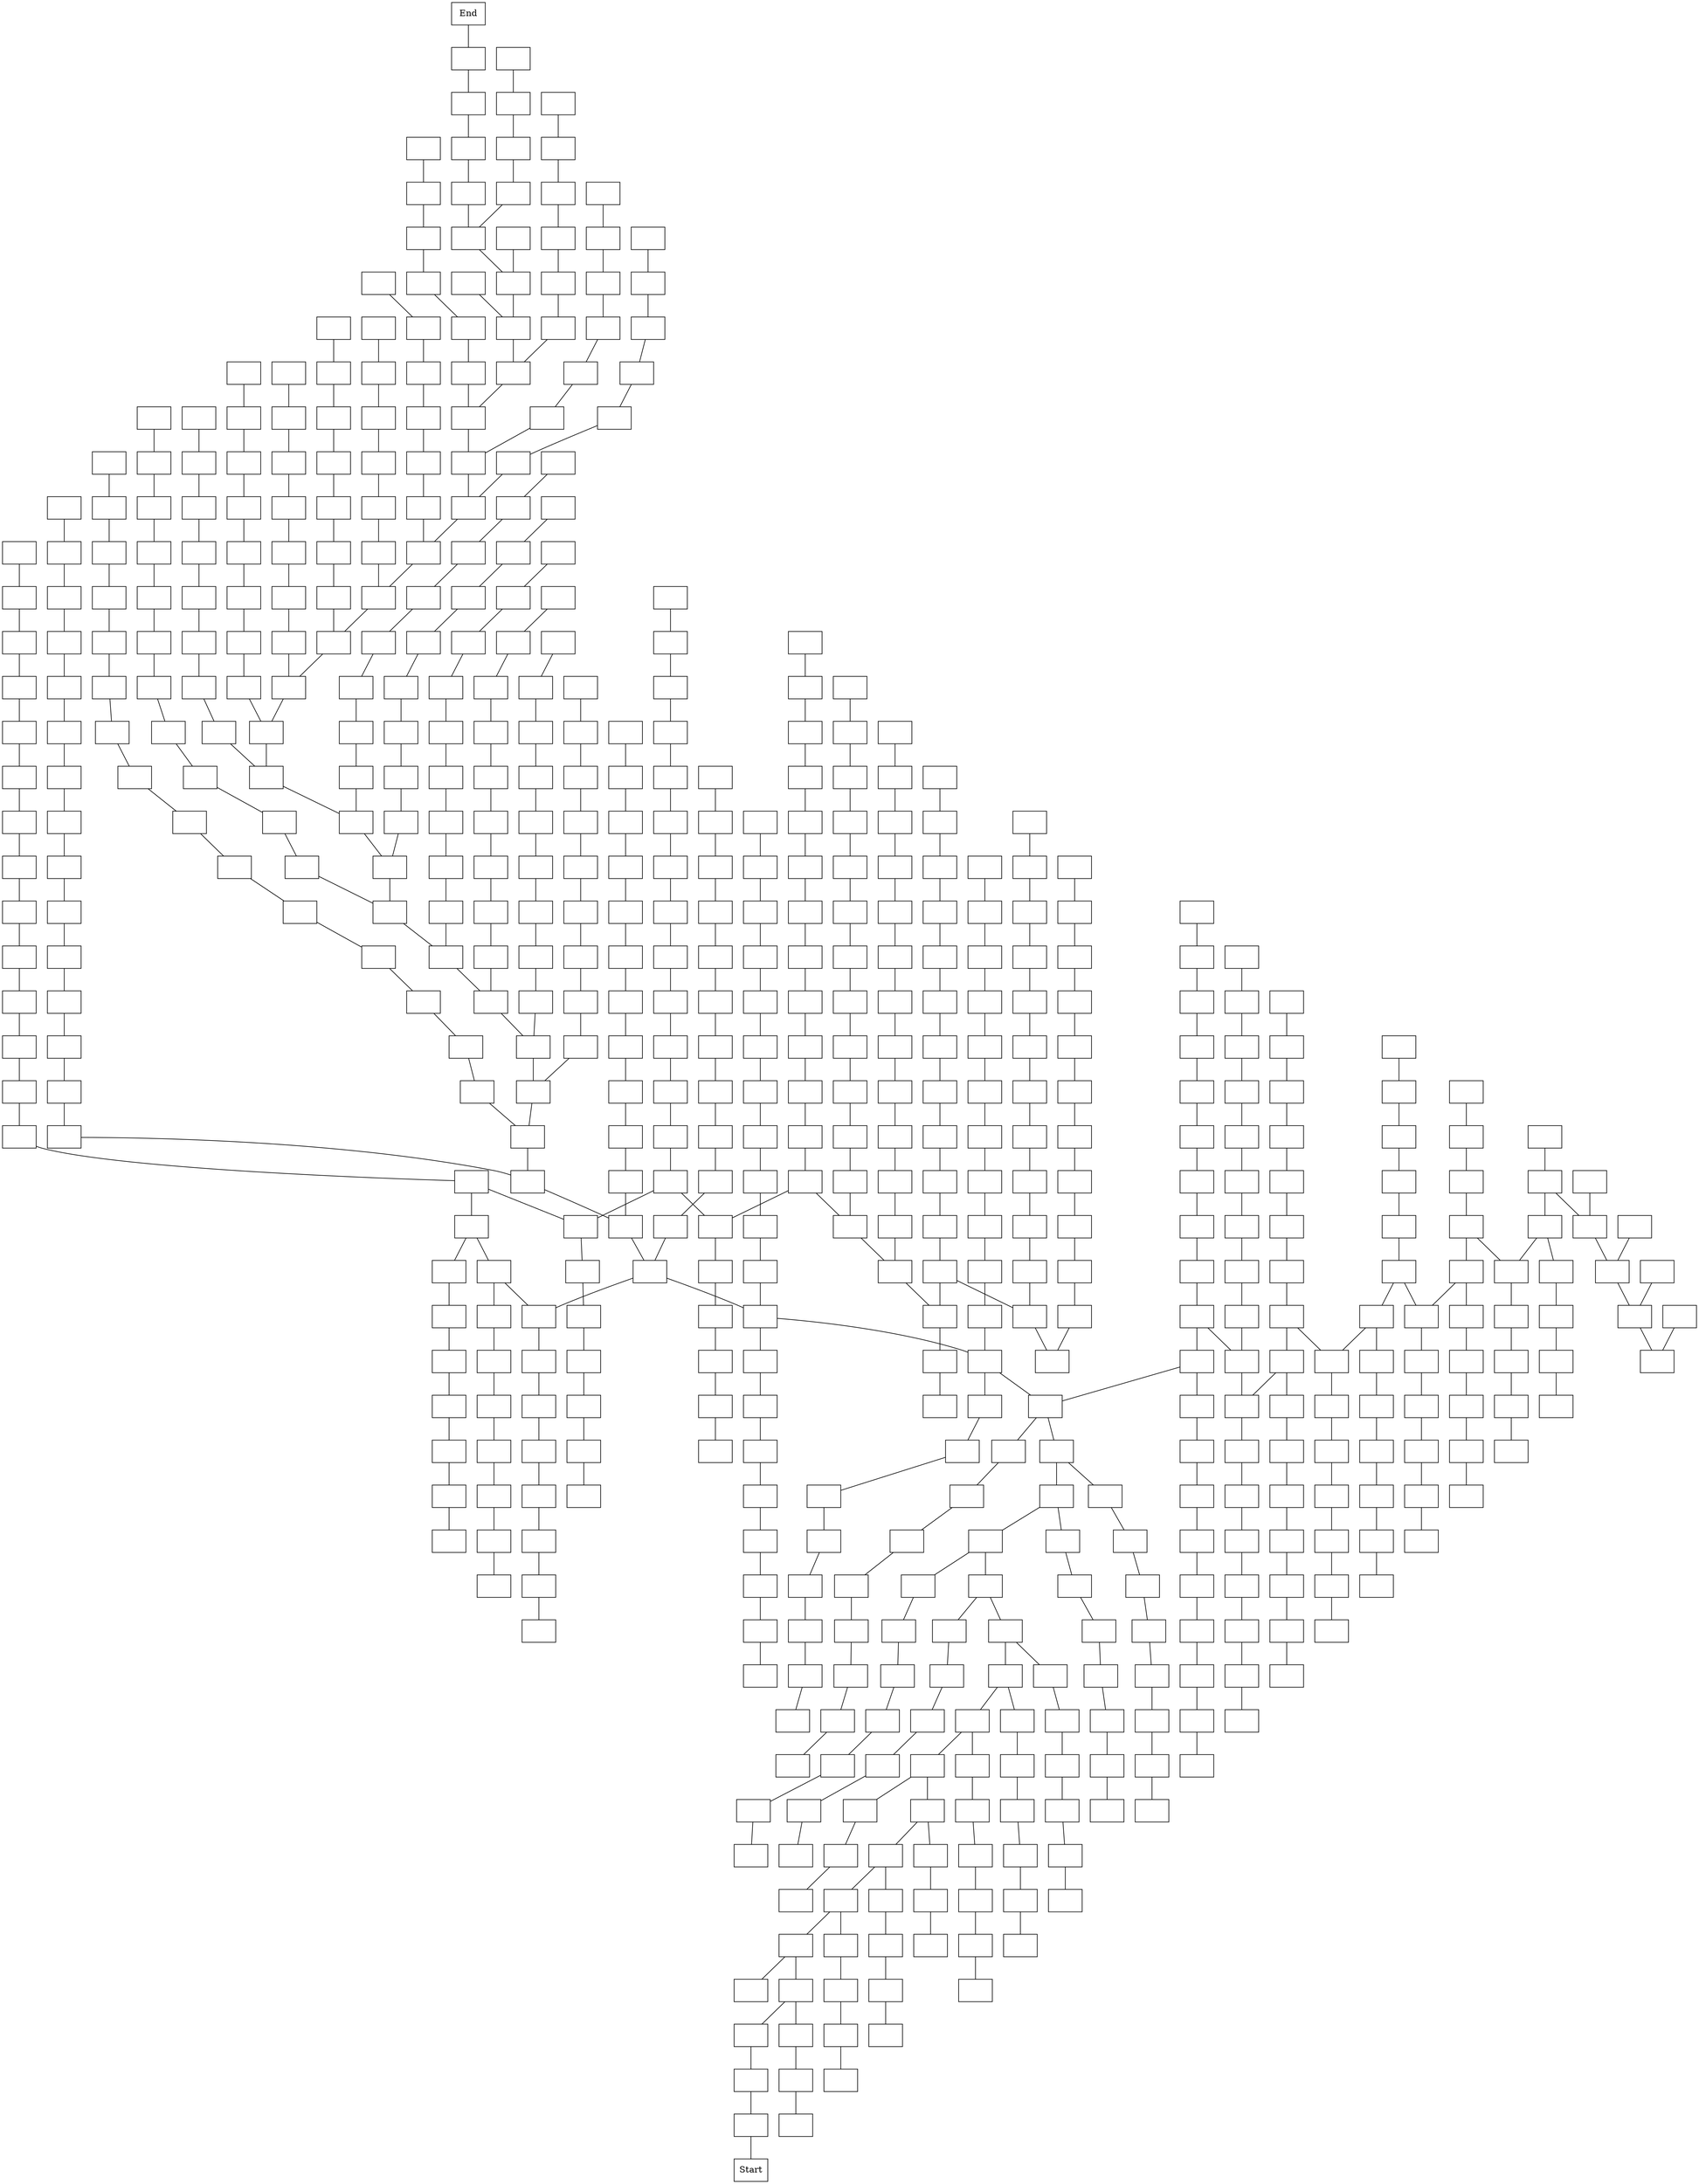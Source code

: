 // GraphViz Layout
digraph BFS2 {
	"C[0,0]" [label=End pos="0.000000,0.000000!" shape=box]
	"C[0,1]" [label="" pos="1.000000,0.000000!" shape=box]
	"C[0,2]" [label="" pos="2.000000,0.000000!" shape=box]
	"C[0,3]" [label="" pos="3.000000,0.000000!" shape=box]
	"C[0,4]" [label="" pos="4.000000,0.000000!" shape=box]
	"C[0,5]" [label="" pos="5.000000,0.000000!" shape=box]
	"C[0,6]" [label="" pos="6.000000,0.000000!" shape=box]
	"C[0,7]" [label="" pos="7.000000,0.000000!" shape=box]
	"C[0,8]" [label="" pos="8.000000,0.000000!" shape=box]
	"C[0,9]" [label="" pos="9.000000,0.000000!" shape=box]
	"C[0,10]" [label="" pos="10.000000,0.000000!" shape=box]
	"C[0,11]" [label="" pos="11.000000,0.000000!" shape=box]
	"C[0,12]" [label="" pos="12.000000,0.000000!" shape=box]
	"C[0,13]" [label="" pos="13.000000,0.000000!" shape=box]
	"C[0,14]" [label="" pos="14.000000,0.000000!" shape=box]
	"C[0,15]" [label="" pos="15.000000,0.000000!" shape=box]
	"C[0,16]" [label="" pos="16.000000,0.000000!" shape=box]
	"C[0,17]" [label="" pos="17.000000,0.000000!" shape=box]
	"C[0,18]" [label="" pos="18.000000,0.000000!" shape=box]
	"C[0,19]" [label="" pos="19.000000,0.000000!" shape=box]
	"C[1,0]" [label="" pos="0.000000,1.000000!" shape=box]
	"C[1,1]" [label="" pos="1.000000,1.000000!" shape=box]
	"C[1,2]" [label="" pos="2.000000,1.000000!" shape=box]
	"C[1,3]" [label="" pos="3.000000,1.000000!" shape=box]
	"C[1,4]" [label="" pos="4.000000,1.000000!" shape=box]
	"C[1,5]" [label="" pos="5.000000,1.000000!" shape=box]
	"C[1,6]" [label="" pos="6.000000,1.000000!" shape=box]
	"C[1,7]" [label="" pos="7.000000,1.000000!" shape=box]
	"C[1,8]" [label="" pos="8.000000,1.000000!" shape=box]
	"C[1,9]" [label="" pos="9.000000,1.000000!" shape=box]
	"C[1,10]" [label="" pos="10.000000,1.000000!" shape=box]
	"C[1,11]" [label="" pos="11.000000,1.000000!" shape=box]
	"C[1,12]" [label="" pos="12.000000,1.000000!" shape=box]
	"C[1,13]" [label="" pos="13.000000,1.000000!" shape=box]
	"C[1,14]" [label="" pos="14.000000,1.000000!" shape=box]
	"C[1,15]" [label="" pos="15.000000,1.000000!" shape=box]
	"C[1,16]" [label="" pos="16.000000,1.000000!" shape=box]
	"C[1,17]" [label="" pos="17.000000,1.000000!" shape=box]
	"C[1,18]" [label="" pos="18.000000,1.000000!" shape=box]
	"C[1,19]" [label="" pos="19.000000,1.000000!" shape=box]
	"C[2,0]" [label="" pos="0.000000,2.000000!" shape=box]
	"C[2,1]" [label="" pos="1.000000,2.000000!" shape=box]
	"C[2,2]" [label="" pos="2.000000,2.000000!" shape=box]
	"C[2,3]" [label="" pos="3.000000,2.000000!" shape=box]
	"C[2,4]" [label="" pos="4.000000,2.000000!" shape=box]
	"C[2,5]" [label="" pos="5.000000,2.000000!" shape=box]
	"C[2,6]" [label="" pos="6.000000,2.000000!" shape=box]
	"C[2,7]" [label="" pos="7.000000,2.000000!" shape=box]
	"C[2,8]" [label="" pos="8.000000,2.000000!" shape=box]
	"C[2,9]" [label="" pos="9.000000,2.000000!" shape=box]
	"C[2,10]" [label="" pos="10.000000,2.000000!" shape=box]
	"C[2,11]" [label="" pos="11.000000,2.000000!" shape=box]
	"C[2,12]" [label="" pos="12.000000,2.000000!" shape=box]
	"C[2,13]" [label="" pos="13.000000,2.000000!" shape=box]
	"C[2,14]" [label="" pos="14.000000,2.000000!" shape=box]
	"C[2,15]" [label="" pos="15.000000,2.000000!" shape=box]
	"C[2,16]" [label="" pos="16.000000,2.000000!" shape=box]
	"C[2,17]" [label="" pos="17.000000,2.000000!" shape=box]
	"C[2,18]" [label="" pos="18.000000,2.000000!" shape=box]
	"C[2,19]" [label="" pos="19.000000,2.000000!" shape=box]
	"C[3,0]" [label="" pos="0.000000,3.000000!" shape=box]
	"C[3,1]" [label="" pos="1.000000,3.000000!" shape=box]
	"C[3,2]" [label="" pos="2.000000,3.000000!" shape=box]
	"C[3,3]" [label="" pos="3.000000,3.000000!" shape=box]
	"C[3,4]" [label="" pos="4.000000,3.000000!" shape=box]
	"C[3,5]" [label="" pos="5.000000,3.000000!" shape=box]
	"C[3,6]" [label="" pos="6.000000,3.000000!" shape=box]
	"C[3,7]" [label="" pos="7.000000,3.000000!" shape=box]
	"C[3,8]" [label="" pos="8.000000,3.000000!" shape=box]
	"C[3,9]" [label="" pos="9.000000,3.000000!" shape=box]
	"C[3,10]" [label="" pos="10.000000,3.000000!" shape=box]
	"C[3,11]" [label="" pos="11.000000,3.000000!" shape=box]
	"C[3,12]" [label="" pos="12.000000,3.000000!" shape=box]
	"C[3,13]" [label="" pos="13.000000,3.000000!" shape=box]
	"C[3,14]" [label="" pos="14.000000,3.000000!" shape=box]
	"C[3,15]" [label="" pos="15.000000,3.000000!" shape=box]
	"C[3,16]" [label="" pos="16.000000,3.000000!" shape=box]
	"C[3,17]" [label="" pos="17.000000,3.000000!" shape=box]
	"C[3,18]" [label="" pos="18.000000,3.000000!" shape=box]
	"C[3,19]" [label="" pos="19.000000,3.000000!" shape=box]
	"C[4,0]" [label="" pos="0.000000,4.000000!" shape=box]
	"C[4,1]" [label="" pos="1.000000,4.000000!" shape=box]
	"C[4,2]" [label="" pos="2.000000,4.000000!" shape=box]
	"C[4,3]" [label="" pos="3.000000,4.000000!" shape=box]
	"C[4,4]" [label="" pos="4.000000,4.000000!" shape=box]
	"C[4,5]" [label="" pos="5.000000,4.000000!" shape=box]
	"C[4,6]" [label="" pos="6.000000,4.000000!" shape=box]
	"C[4,7]" [label="" pos="7.000000,4.000000!" shape=box]
	"C[4,8]" [label="" pos="8.000000,4.000000!" shape=box]
	"C[4,9]" [label="" pos="9.000000,4.000000!" shape=box]
	"C[4,10]" [label="" pos="10.000000,4.000000!" shape=box]
	"C[4,11]" [label="" pos="11.000000,4.000000!" shape=box]
	"C[4,12]" [label="" pos="12.000000,4.000000!" shape=box]
	"C[4,13]" [label="" pos="13.000000,4.000000!" shape=box]
	"C[4,14]" [label="" pos="14.000000,4.000000!" shape=box]
	"C[4,15]" [label="" pos="15.000000,4.000000!" shape=box]
	"C[4,16]" [label="" pos="16.000000,4.000000!" shape=box]
	"C[4,17]" [label="" pos="17.000000,4.000000!" shape=box]
	"C[4,18]" [label="" pos="18.000000,4.000000!" shape=box]
	"C[4,19]" [label="" pos="19.000000,4.000000!" shape=box]
	"C[5,0]" [label="" pos="0.000000,5.000000!" shape=box]
	"C[5,1]" [label="" pos="1.000000,5.000000!" shape=box]
	"C[5,2]" [label="" pos="2.000000,5.000000!" shape=box]
	"C[5,3]" [label="" pos="3.000000,5.000000!" shape=box]
	"C[5,4]" [label="" pos="4.000000,5.000000!" shape=box]
	"C[5,5]" [label="" pos="5.000000,5.000000!" shape=box]
	"C[5,6]" [label="" pos="6.000000,5.000000!" shape=box]
	"C[5,7]" [label="" pos="7.000000,5.000000!" shape=box]
	"C[5,8]" [label="" pos="8.000000,5.000000!" shape=box]
	"C[5,9]" [label="" pos="9.000000,5.000000!" shape=box]
	"C[5,10]" [label="" pos="10.000000,5.000000!" shape=box]
	"C[5,11]" [label="" pos="11.000000,5.000000!" shape=box]
	"C[5,12]" [label="" pos="12.000000,5.000000!" shape=box]
	"C[5,13]" [label="" pos="13.000000,5.000000!" shape=box]
	"C[5,14]" [label="" pos="14.000000,5.000000!" shape=box]
	"C[5,15]" [label="" pos="15.000000,5.000000!" shape=box]
	"C[5,16]" [label="" pos="16.000000,5.000000!" shape=box]
	"C[5,17]" [label="" pos="17.000000,5.000000!" shape=box]
	"C[5,18]" [label="" pos="18.000000,5.000000!" shape=box]
	"C[5,19]" [label="" pos="19.000000,5.000000!" shape=box]
	"C[6,0]" [label="" pos="0.000000,6.000000!" shape=box]
	"C[6,1]" [label="" pos="1.000000,6.000000!" shape=box]
	"C[6,2]" [label="" pos="2.000000,6.000000!" shape=box]
	"C[6,3]" [label="" pos="3.000000,6.000000!" shape=box]
	"C[6,4]" [label="" pos="4.000000,6.000000!" shape=box]
	"C[6,5]" [label="" pos="5.000000,6.000000!" shape=box]
	"C[6,6]" [label="" pos="6.000000,6.000000!" shape=box]
	"C[6,7]" [label="" pos="7.000000,6.000000!" shape=box]
	"C[6,8]" [label="" pos="8.000000,6.000000!" shape=box]
	"C[6,9]" [label="" pos="9.000000,6.000000!" shape=box]
	"C[6,10]" [label="" pos="10.000000,6.000000!" shape=box]
	"C[6,11]" [label="" pos="11.000000,6.000000!" shape=box]
	"C[6,12]" [label="" pos="12.000000,6.000000!" shape=box]
	"C[6,13]" [label="" pos="13.000000,6.000000!" shape=box]
	"C[6,14]" [label="" pos="14.000000,6.000000!" shape=box]
	"C[6,15]" [label="" pos="15.000000,6.000000!" shape=box]
	"C[6,16]" [label="" pos="16.000000,6.000000!" shape=box]
	"C[6,17]" [label="" pos="17.000000,6.000000!" shape=box]
	"C[6,18]" [label="" pos="18.000000,6.000000!" shape=box]
	"C[6,19]" [label="" pos="19.000000,6.000000!" shape=box]
	"C[7,0]" [label="" pos="0.000000,7.000000!" shape=box]
	"C[7,1]" [label="" pos="1.000000,7.000000!" shape=box]
	"C[7,2]" [label="" pos="2.000000,7.000000!" shape=box]
	"C[7,3]" [label="" pos="3.000000,7.000000!" shape=box]
	"C[7,4]" [label="" pos="4.000000,7.000000!" shape=box]
	"C[7,5]" [label="" pos="5.000000,7.000000!" shape=box]
	"C[7,6]" [label="" pos="6.000000,7.000000!" shape=box]
	"C[7,7]" [label="" pos="7.000000,7.000000!" shape=box]
	"C[7,8]" [label="" pos="8.000000,7.000000!" shape=box]
	"C[7,9]" [label="" pos="9.000000,7.000000!" shape=box]
	"C[7,10]" [label="" pos="10.000000,7.000000!" shape=box]
	"C[7,11]" [label="" pos="11.000000,7.000000!" shape=box]
	"C[7,12]" [label="" pos="12.000000,7.000000!" shape=box]
	"C[7,13]" [label="" pos="13.000000,7.000000!" shape=box]
	"C[7,14]" [label="" pos="14.000000,7.000000!" shape=box]
	"C[7,15]" [label="" pos="15.000000,7.000000!" shape=box]
	"C[7,16]" [label="" pos="16.000000,7.000000!" shape=box]
	"C[7,17]" [label="" pos="17.000000,7.000000!" shape=box]
	"C[7,18]" [label="" pos="18.000000,7.000000!" shape=box]
	"C[7,19]" [label="" pos="19.000000,7.000000!" shape=box]
	"C[8,0]" [label="" pos="0.000000,8.000000!" shape=box]
	"C[8,1]" [label="" pos="1.000000,8.000000!" shape=box]
	"C[8,2]" [label="" pos="2.000000,8.000000!" shape=box]
	"C[8,3]" [label="" pos="3.000000,8.000000!" shape=box]
	"C[8,4]" [label="" pos="4.000000,8.000000!" shape=box]
	"C[8,5]" [label="" pos="5.000000,8.000000!" shape=box]
	"C[8,6]" [label="" pos="6.000000,8.000000!" shape=box]
	"C[8,7]" [label="" pos="7.000000,8.000000!" shape=box]
	"C[8,8]" [label="" pos="8.000000,8.000000!" shape=box]
	"C[8,9]" [label="" pos="9.000000,8.000000!" shape=box]
	"C[8,10]" [label="" pos="10.000000,8.000000!" shape=box]
	"C[8,11]" [label="" pos="11.000000,8.000000!" shape=box]
	"C[8,12]" [label="" pos="12.000000,8.000000!" shape=box]
	"C[8,13]" [label="" pos="13.000000,8.000000!" shape=box]
	"C[8,14]" [label="" pos="14.000000,8.000000!" shape=box]
	"C[8,15]" [label="" pos="15.000000,8.000000!" shape=box]
	"C[8,16]" [label="" pos="16.000000,8.000000!" shape=box]
	"C[8,17]" [label="" pos="17.000000,8.000000!" shape=box]
	"C[8,18]" [label="" pos="18.000000,8.000000!" shape=box]
	"C[8,19]" [label="" pos="19.000000,8.000000!" shape=box]
	"C[9,0]" [label="" pos="0.000000,9.000000!" shape=box]
	"C[9,1]" [label="" pos="1.000000,9.000000!" shape=box]
	"C[9,2]" [label="" pos="2.000000,9.000000!" shape=box]
	"C[9,3]" [label="" pos="3.000000,9.000000!" shape=box]
	"C[9,4]" [label="" pos="4.000000,9.000000!" shape=box]
	"C[9,5]" [label="" pos="5.000000,9.000000!" shape=box]
	"C[9,6]" [label="" pos="6.000000,9.000000!" shape=box]
	"C[9,7]" [label="" pos="7.000000,9.000000!" shape=box]
	"C[9,8]" [label="" pos="8.000000,9.000000!" shape=box]
	"C[9,9]" [label="" pos="9.000000,9.000000!" shape=box]
	"C[9,10]" [label="" pos="10.000000,9.000000!" shape=box]
	"C[9,11]" [label="" pos="11.000000,9.000000!" shape=box]
	"C[9,12]" [label="" pos="12.000000,9.000000!" shape=box]
	"C[9,13]" [label="" pos="13.000000,9.000000!" shape=box]
	"C[9,14]" [label="" pos="14.000000,9.000000!" shape=box]
	"C[9,15]" [label="" pos="15.000000,9.000000!" shape=box]
	"C[9,16]" [label="" pos="16.000000,9.000000!" shape=box]
	"C[9,17]" [label="" pos="17.000000,9.000000!" shape=box]
	"C[9,18]" [label="" pos="18.000000,9.000000!" shape=box]
	"C[9,19]" [label="" pos="19.000000,9.000000!" shape=box]
	"C[10,0]" [label="" pos="0.000000,10.000000!" shape=box]
	"C[10,1]" [label="" pos="1.000000,10.000000!" shape=box]
	"C[10,2]" [label="" pos="2.000000,10.000000!" shape=box]
	"C[10,3]" [label="" pos="3.000000,10.000000!" shape=box]
	"C[10,4]" [label="" pos="4.000000,10.000000!" shape=box]
	"C[10,5]" [label="" pos="5.000000,10.000000!" shape=box]
	"C[10,6]" [label="" pos="6.000000,10.000000!" shape=box]
	"C[10,7]" [label="" pos="7.000000,10.000000!" shape=box]
	"C[10,8]" [label="" pos="8.000000,10.000000!" shape=box]
	"C[10,9]" [label="" pos="9.000000,10.000000!" shape=box]
	"C[10,10]" [label="" pos="10.000000,10.000000!" shape=box]
	"C[10,11]" [label="" pos="11.000000,10.000000!" shape=box]
	"C[10,12]" [label="" pos="12.000000,10.000000!" shape=box]
	"C[10,13]" [label="" pos="13.000000,10.000000!" shape=box]
	"C[10,14]" [label="" pos="14.000000,10.000000!" shape=box]
	"C[10,15]" [label="" pos="15.000000,10.000000!" shape=box]
	"C[10,16]" [label="" pos="16.000000,10.000000!" shape=box]
	"C[10,17]" [label="" pos="17.000000,10.000000!" shape=box]
	"C[10,18]" [label="" pos="18.000000,10.000000!" shape=box]
	"C[10,19]" [label="" pos="19.000000,10.000000!" shape=box]
	"C[11,0]" [label="" pos="0.000000,11.000000!" shape=box]
	"C[11,1]" [label="" pos="1.000000,11.000000!" shape=box]
	"C[11,2]" [label="" pos="2.000000,11.000000!" shape=box]
	"C[11,3]" [label="" pos="3.000000,11.000000!" shape=box]
	"C[11,4]" [label="" pos="4.000000,11.000000!" shape=box]
	"C[11,5]" [label="" pos="5.000000,11.000000!" shape=box]
	"C[11,6]" [label="" pos="6.000000,11.000000!" shape=box]
	"C[11,7]" [label="" pos="7.000000,11.000000!" shape=box]
	"C[11,8]" [label="" pos="8.000000,11.000000!" shape=box]
	"C[11,9]" [label="" pos="9.000000,11.000000!" shape=box]
	"C[11,10]" [label="" pos="10.000000,11.000000!" shape=box]
	"C[11,11]" [label="" pos="11.000000,11.000000!" shape=box]
	"C[11,12]" [label="" pos="12.000000,11.000000!" shape=box]
	"C[11,13]" [label="" pos="13.000000,11.000000!" shape=box]
	"C[11,14]" [label="" pos="14.000000,11.000000!" shape=box]
	"C[11,15]" [label="" pos="15.000000,11.000000!" shape=box]
	"C[11,16]" [label="" pos="16.000000,11.000000!" shape=box]
	"C[11,17]" [label="" pos="17.000000,11.000000!" shape=box]
	"C[11,18]" [label="" pos="18.000000,11.000000!" shape=box]
	"C[11,19]" [label="" pos="19.000000,11.000000!" shape=box]
	"C[12,0]" [label="" pos="0.000000,12.000000!" shape=box]
	"C[12,1]" [label="" pos="1.000000,12.000000!" shape=box]
	"C[12,2]" [label="" pos="2.000000,12.000000!" shape=box]
	"C[12,3]" [label="" pos="3.000000,12.000000!" shape=box]
	"C[12,4]" [label="" pos="4.000000,12.000000!" shape=box]
	"C[12,5]" [label="" pos="5.000000,12.000000!" shape=box]
	"C[12,6]" [label="" pos="6.000000,12.000000!" shape=box]
	"C[12,7]" [label="" pos="7.000000,12.000000!" shape=box]
	"C[12,8]" [label="" pos="8.000000,12.000000!" shape=box]
	"C[12,9]" [label="" pos="9.000000,12.000000!" shape=box]
	"C[12,10]" [label="" pos="10.000000,12.000000!" shape=box]
	"C[12,11]" [label="" pos="11.000000,12.000000!" shape=box]
	"C[12,12]" [label="" pos="12.000000,12.000000!" shape=box]
	"C[12,13]" [label="" pos="13.000000,12.000000!" shape=box]
	"C[12,14]" [label="" pos="14.000000,12.000000!" shape=box]
	"C[12,15]" [label="" pos="15.000000,12.000000!" shape=box]
	"C[12,16]" [label="" pos="16.000000,12.000000!" shape=box]
	"C[12,17]" [label="" pos="17.000000,12.000000!" shape=box]
	"C[12,18]" [label="" pos="18.000000,12.000000!" shape=box]
	"C[12,19]" [label="" pos="19.000000,12.000000!" shape=box]
	"C[13,0]" [label="" pos="0.000000,13.000000!" shape=box]
	"C[13,1]" [label="" pos="1.000000,13.000000!" shape=box]
	"C[13,2]" [label="" pos="2.000000,13.000000!" shape=box]
	"C[13,3]" [label="" pos="3.000000,13.000000!" shape=box]
	"C[13,4]" [label="" pos="4.000000,13.000000!" shape=box]
	"C[13,5]" [label="" pos="5.000000,13.000000!" shape=box]
	"C[13,6]" [label="" pos="6.000000,13.000000!" shape=box]
	"C[13,7]" [label="" pos="7.000000,13.000000!" shape=box]
	"C[13,8]" [label="" pos="8.000000,13.000000!" shape=box]
	"C[13,9]" [label="" pos="9.000000,13.000000!" shape=box]
	"C[13,10]" [label="" pos="10.000000,13.000000!" shape=box]
	"C[13,11]" [label="" pos="11.000000,13.000000!" shape=box]
	"C[13,12]" [label="" pos="12.000000,13.000000!" shape=box]
	"C[13,13]" [label="" pos="13.000000,13.000000!" shape=box]
	"C[13,14]" [label="" pos="14.000000,13.000000!" shape=box]
	"C[13,15]" [label="" pos="15.000000,13.000000!" shape=box]
	"C[13,16]" [label="" pos="16.000000,13.000000!" shape=box]
	"C[13,17]" [label="" pos="17.000000,13.000000!" shape=box]
	"C[13,18]" [label="" pos="18.000000,13.000000!" shape=box]
	"C[13,19]" [label="" pos="19.000000,13.000000!" shape=box]
	"C[14,0]" [label="" pos="0.000000,14.000000!" shape=box]
	"C[14,1]" [label="" pos="1.000000,14.000000!" shape=box]
	"C[14,2]" [label="" pos="2.000000,14.000000!" shape=box]
	"C[14,3]" [label="" pos="3.000000,14.000000!" shape=box]
	"C[14,4]" [label="" pos="4.000000,14.000000!" shape=box]
	"C[14,5]" [label="" pos="5.000000,14.000000!" shape=box]
	"C[14,6]" [label="" pos="6.000000,14.000000!" shape=box]
	"C[14,7]" [label="" pos="7.000000,14.000000!" shape=box]
	"C[14,8]" [label="" pos="8.000000,14.000000!" shape=box]
	"C[14,9]" [label="" pos="9.000000,14.000000!" shape=box]
	"C[14,10]" [label="" pos="10.000000,14.000000!" shape=box]
	"C[14,11]" [label="" pos="11.000000,14.000000!" shape=box]
	"C[14,12]" [label="" pos="12.000000,14.000000!" shape=box]
	"C[14,13]" [label="" pos="13.000000,14.000000!" shape=box]
	"C[14,14]" [label="" pos="14.000000,14.000000!" shape=box]
	"C[14,15]" [label="" pos="15.000000,14.000000!" shape=box]
	"C[14,16]" [label="" pos="16.000000,14.000000!" shape=box]
	"C[14,17]" [label="" pos="17.000000,14.000000!" shape=box]
	"C[14,18]" [label="" pos="18.000000,14.000000!" shape=box]
	"C[14,19]" [label="" pos="19.000000,14.000000!" shape=box]
	"C[15,0]" [label="" pos="0.000000,15.000000!" shape=box]
	"C[15,1]" [label="" pos="1.000000,15.000000!" shape=box]
	"C[15,2]" [label="" pos="2.000000,15.000000!" shape=box]
	"C[15,3]" [label="" pos="3.000000,15.000000!" shape=box]
	"C[15,4]" [label="" pos="4.000000,15.000000!" shape=box]
	"C[15,5]" [label="" pos="5.000000,15.000000!" shape=box]
	"C[15,6]" [label="" pos="6.000000,15.000000!" shape=box]
	"C[15,7]" [label="" pos="7.000000,15.000000!" shape=box]
	"C[15,8]" [label="" pos="8.000000,15.000000!" shape=box]
	"C[15,9]" [label="" pos="9.000000,15.000000!" shape=box]
	"C[15,10]" [label="" pos="10.000000,15.000000!" shape=box]
	"C[15,11]" [label="" pos="11.000000,15.000000!" shape=box]
	"C[15,12]" [label="" pos="12.000000,15.000000!" shape=box]
	"C[15,13]" [label="" pos="13.000000,15.000000!" shape=box]
	"C[15,14]" [label="" pos="14.000000,15.000000!" shape=box]
	"C[15,15]" [label="" pos="15.000000,15.000000!" shape=box]
	"C[15,16]" [label="" pos="16.000000,15.000000!" shape=box]
	"C[15,17]" [label="" pos="17.000000,15.000000!" shape=box]
	"C[15,18]" [label="" pos="18.000000,15.000000!" shape=box]
	"C[15,19]" [label="" pos="19.000000,15.000000!" shape=box]
	"C[16,0]" [label="" pos="0.000000,16.000000!" shape=box]
	"C[16,1]" [label="" pos="1.000000,16.000000!" shape=box]
	"C[16,2]" [label="" pos="2.000000,16.000000!" shape=box]
	"C[16,3]" [label="" pos="3.000000,16.000000!" shape=box]
	"C[16,4]" [label="" pos="4.000000,16.000000!" shape=box]
	"C[16,5]" [label="" pos="5.000000,16.000000!" shape=box]
	"C[16,6]" [label="" pos="6.000000,16.000000!" shape=box]
	"C[16,7]" [label="" pos="7.000000,16.000000!" shape=box]
	"C[16,8]" [label="" pos="8.000000,16.000000!" shape=box]
	"C[16,9]" [label="" pos="9.000000,16.000000!" shape=box]
	"C[16,10]" [label="" pos="10.000000,16.000000!" shape=box]
	"C[16,11]" [label="" pos="11.000000,16.000000!" shape=box]
	"C[16,12]" [label="" pos="12.000000,16.000000!" shape=box]
	"C[16,13]" [label="" pos="13.000000,16.000000!" shape=box]
	"C[16,14]" [label="" pos="14.000000,16.000000!" shape=box]
	"C[16,15]" [label="" pos="15.000000,16.000000!" shape=box]
	"C[16,16]" [label="" pos="16.000000,16.000000!" shape=box]
	"C[16,17]" [label="" pos="17.000000,16.000000!" shape=box]
	"C[16,18]" [label="" pos="18.000000,16.000000!" shape=box]
	"C[16,19]" [label="" pos="19.000000,16.000000!" shape=box]
	"C[17,0]" [label="" pos="0.000000,17.000000!" shape=box]
	"C[17,1]" [label="" pos="1.000000,17.000000!" shape=box]
	"C[17,2]" [label="" pos="2.000000,17.000000!" shape=box]
	"C[17,3]" [label="" pos="3.000000,17.000000!" shape=box]
	"C[17,4]" [label="" pos="4.000000,17.000000!" shape=box]
	"C[17,5]" [label="" pos="5.000000,17.000000!" shape=box]
	"C[17,6]" [label="" pos="6.000000,17.000000!" shape=box]
	"C[17,7]" [label="" pos="7.000000,17.000000!" shape=box]
	"C[17,8]" [label="" pos="8.000000,17.000000!" shape=box]
	"C[17,9]" [label="" pos="9.000000,17.000000!" shape=box]
	"C[17,10]" [label="" pos="10.000000,17.000000!" shape=box]
	"C[17,11]" [label="" pos="11.000000,17.000000!" shape=box]
	"C[17,12]" [label="" pos="12.000000,17.000000!" shape=box]
	"C[17,13]" [label="" pos="13.000000,17.000000!" shape=box]
	"C[17,14]" [label="" pos="14.000000,17.000000!" shape=box]
	"C[17,15]" [label="" pos="15.000000,17.000000!" shape=box]
	"C[17,16]" [label="" pos="16.000000,17.000000!" shape=box]
	"C[17,17]" [label="" pos="17.000000,17.000000!" shape=box]
	"C[17,18]" [label="" pos="18.000000,17.000000!" shape=box]
	"C[17,19]" [label="" pos="19.000000,17.000000!" shape=box]
	"C[18,0]" [label="" pos="0.000000,18.000000!" shape=box]
	"C[18,1]" [label="" pos="1.000000,18.000000!" shape=box]
	"C[18,2]" [label="" pos="2.000000,18.000000!" shape=box]
	"C[18,3]" [label="" pos="3.000000,18.000000!" shape=box]
	"C[18,4]" [label="" pos="4.000000,18.000000!" shape=box]
	"C[18,5]" [label="" pos="5.000000,18.000000!" shape=box]
	"C[18,6]" [label="" pos="6.000000,18.000000!" shape=box]
	"C[18,7]" [label="" pos="7.000000,18.000000!" shape=box]
	"C[18,8]" [label="" pos="8.000000,18.000000!" shape=box]
	"C[18,9]" [label="" pos="9.000000,18.000000!" shape=box]
	"C[18,10]" [label="" pos="10.000000,18.000000!" shape=box]
	"C[18,11]" [label="" pos="11.000000,18.000000!" shape=box]
	"C[18,12]" [label="" pos="12.000000,18.000000!" shape=box]
	"C[18,13]" [label="" pos="13.000000,18.000000!" shape=box]
	"C[18,14]" [label="" pos="14.000000,18.000000!" shape=box]
	"C[18,15]" [label="" pos="15.000000,18.000000!" shape=box]
	"C[18,16]" [label="" pos="16.000000,18.000000!" shape=box]
	"C[18,17]" [label="" pos="17.000000,18.000000!" shape=box]
	"C[18,18]" [label="" pos="18.000000,18.000000!" shape=box]
	"C[18,19]" [label="" pos="19.000000,18.000000!" shape=box]
	"C[19,0]" [label="" pos="0.000000,19.000000!" shape=box]
	"C[19,1]" [label="" pos="1.000000,19.000000!" shape=box]
	"C[19,2]" [label="" pos="2.000000,19.000000!" shape=box]
	"C[19,3]" [label="" pos="3.000000,19.000000!" shape=box]
	"C[19,4]" [label="" pos="4.000000,19.000000!" shape=box]
	"C[19,5]" [label="" pos="5.000000,19.000000!" shape=box]
	"C[19,6]" [label="" pos="6.000000,19.000000!" shape=box]
	"C[19,7]" [label="" pos="7.000000,19.000000!" shape=box]
	"C[19,8]" [label="" pos="8.000000,19.000000!" shape=box]
	"C[19,9]" [label="" pos="9.000000,19.000000!" shape=box]
	"C[19,10]" [label="" pos="10.000000,19.000000!" shape=box]
	"C[19,11]" [label="" pos="11.000000,19.000000!" shape=box]
	"C[19,12]" [label="" pos="12.000000,19.000000!" shape=box]
	"C[19,13]" [label="" pos="13.000000,19.000000!" shape=box]
	"C[19,14]" [label="" pos="14.000000,19.000000!" shape=box]
	"C[19,15]" [label="" pos="15.000000,19.000000!" shape=box]
	"C[19,16]" [label="" pos="16.000000,19.000000!" shape=box]
	"C[19,17]" [label="" pos="17.000000,19.000000!" shape=box]
	"C[19,18]" [label="" pos="18.000000,19.000000!" shape=box]
	"C[19,19]" [label="" pos="19.000000,19.000000!" shape=box]
	"C[20,0]" [label="" pos="0.000000,20.000000!" shape=box]
	"C[20,1]" [label="" pos="1.000000,20.000000!" shape=box]
	"C[20,2]" [label="" pos="2.000000,20.000000!" shape=box]
	"C[20,3]" [label="" pos="3.000000,20.000000!" shape=box]
	"C[20,4]" [label="" pos="4.000000,20.000000!" shape=box]
	"C[20,5]" [label="" pos="5.000000,20.000000!" shape=box]
	"C[20,6]" [label="" pos="6.000000,20.000000!" shape=box]
	"C[20,7]" [label="" pos="7.000000,20.000000!" shape=box]
	"C[20,8]" [label="" pos="8.000000,20.000000!" shape=box]
	"C[20,9]" [label="" pos="9.000000,20.000000!" shape=box]
	"C[20,10]" [label="" pos="10.000000,20.000000!" shape=box]
	"C[20,11]" [label="" pos="11.000000,20.000000!" shape=box]
	"C[20,12]" [label="" pos="12.000000,20.000000!" shape=box]
	"C[20,13]" [label="" pos="13.000000,20.000000!" shape=box]
	"C[20,14]" [label="" pos="14.000000,20.000000!" shape=box]
	"C[20,15]" [label="" pos="15.000000,20.000000!" shape=box]
	"C[20,16]" [label="" pos="16.000000,20.000000!" shape=box]
	"C[20,17]" [label="" pos="17.000000,20.000000!" shape=box]
	"C[20,18]" [label="" pos="18.000000,20.000000!" shape=box]
	"C[20,19]" [label="" pos="19.000000,20.000000!" shape=box]
	"C[21,0]" [label="" pos="0.000000,21.000000!" shape=box]
	"C[21,1]" [label="" pos="1.000000,21.000000!" shape=box]
	"C[21,2]" [label="" pos="2.000000,21.000000!" shape=box]
	"C[21,3]" [label="" pos="3.000000,21.000000!" shape=box]
	"C[21,4]" [label="" pos="4.000000,21.000000!" shape=box]
	"C[21,5]" [label="" pos="5.000000,21.000000!" shape=box]
	"C[21,6]" [label="" pos="6.000000,21.000000!" shape=box]
	"C[21,7]" [label="" pos="7.000000,21.000000!" shape=box]
	"C[21,8]" [label="" pos="8.000000,21.000000!" shape=box]
	"C[21,9]" [label="" pos="9.000000,21.000000!" shape=box]
	"C[21,10]" [label="" pos="10.000000,21.000000!" shape=box]
	"C[21,11]" [label="" pos="11.000000,21.000000!" shape=box]
	"C[21,12]" [label="" pos="12.000000,21.000000!" shape=box]
	"C[21,13]" [label="" pos="13.000000,21.000000!" shape=box]
	"C[21,14]" [label="" pos="14.000000,21.000000!" shape=box]
	"C[21,15]" [label="" pos="15.000000,21.000000!" shape=box]
	"C[21,16]" [label="" pos="16.000000,21.000000!" shape=box]
	"C[21,17]" [label="" pos="17.000000,21.000000!" shape=box]
	"C[21,18]" [label="" pos="18.000000,21.000000!" shape=box]
	"C[21,19]" [label="" pos="19.000000,21.000000!" shape=box]
	"C[22,0]" [label="" pos="0.000000,22.000000!" shape=box]
	"C[22,1]" [label="" pos="1.000000,22.000000!" shape=box]
	"C[22,2]" [label="" pos="2.000000,22.000000!" shape=box]
	"C[22,3]" [label="" pos="3.000000,22.000000!" shape=box]
	"C[22,4]" [label="" pos="4.000000,22.000000!" shape=box]
	"C[22,5]" [label="" pos="5.000000,22.000000!" shape=box]
	"C[22,6]" [label="" pos="6.000000,22.000000!" shape=box]
	"C[22,7]" [label="" pos="7.000000,22.000000!" shape=box]
	"C[22,8]" [label="" pos="8.000000,22.000000!" shape=box]
	"C[22,9]" [label="" pos="9.000000,22.000000!" shape=box]
	"C[22,10]" [label="" pos="10.000000,22.000000!" shape=box]
	"C[22,11]" [label="" pos="11.000000,22.000000!" shape=box]
	"C[22,12]" [label="" pos="12.000000,22.000000!" shape=box]
	"C[22,13]" [label="" pos="13.000000,22.000000!" shape=box]
	"C[22,14]" [label="" pos="14.000000,22.000000!" shape=box]
	"C[22,15]" [label="" pos="15.000000,22.000000!" shape=box]
	"C[22,16]" [label="" pos="16.000000,22.000000!" shape=box]
	"C[22,17]" [label="" pos="17.000000,22.000000!" shape=box]
	"C[22,18]" [label="" pos="18.000000,22.000000!" shape=box]
	"C[22,19]" [label="" pos="19.000000,22.000000!" shape=box]
	"C[23,0]" [label="" pos="0.000000,23.000000!" shape=box]
	"C[23,1]" [label="" pos="1.000000,23.000000!" shape=box]
	"C[23,2]" [label="" pos="2.000000,23.000000!" shape=box]
	"C[23,3]" [label="" pos="3.000000,23.000000!" shape=box]
	"C[23,4]" [label="" pos="4.000000,23.000000!" shape=box]
	"C[23,5]" [label="" pos="5.000000,23.000000!" shape=box]
	"C[23,6]" [label="" pos="6.000000,23.000000!" shape=box]
	"C[23,7]" [label="" pos="7.000000,23.000000!" shape=box]
	"C[23,8]" [label="" pos="8.000000,23.000000!" shape=box]
	"C[23,9]" [label="" pos="9.000000,23.000000!" shape=box]
	"C[23,10]" [label="" pos="10.000000,23.000000!" shape=box]
	"C[23,11]" [label="" pos="11.000000,23.000000!" shape=box]
	"C[23,12]" [label="" pos="12.000000,23.000000!" shape=box]
	"C[23,13]" [label="" pos="13.000000,23.000000!" shape=box]
	"C[23,14]" [label="" pos="14.000000,23.000000!" shape=box]
	"C[23,15]" [label="" pos="15.000000,23.000000!" shape=box]
	"C[23,16]" [label="" pos="16.000000,23.000000!" shape=box]
	"C[23,17]" [label="" pos="17.000000,23.000000!" shape=box]
	"C[23,18]" [label="" pos="18.000000,23.000000!" shape=box]
	"C[23,19]" [label="" pos="19.000000,23.000000!" shape=box]
	"C[24,0]" [label="" pos="0.000000,24.000000!" shape=box]
	"C[24,1]" [label="" pos="1.000000,24.000000!" shape=box]
	"C[24,2]" [label="" pos="2.000000,24.000000!" shape=box]
	"C[24,3]" [label="" pos="3.000000,24.000000!" shape=box]
	"C[24,4]" [label="" pos="4.000000,24.000000!" shape=box]
	"C[24,5]" [label="" pos="5.000000,24.000000!" shape=box]
	"C[24,6]" [label="" pos="6.000000,24.000000!" shape=box]
	"C[24,7]" [label="" pos="7.000000,24.000000!" shape=box]
	"C[24,8]" [label="" pos="8.000000,24.000000!" shape=box]
	"C[24,9]" [label="" pos="9.000000,24.000000!" shape=box]
	"C[24,10]" [label="" pos="10.000000,24.000000!" shape=box]
	"C[24,11]" [label="" pos="11.000000,24.000000!" shape=box]
	"C[24,12]" [label="" pos="12.000000,24.000000!" shape=box]
	"C[24,13]" [label="" pos="13.000000,24.000000!" shape=box]
	"C[24,14]" [label="" pos="14.000000,24.000000!" shape=box]
	"C[24,15]" [label="" pos="15.000000,24.000000!" shape=box]
	"C[24,16]" [label="" pos="16.000000,24.000000!" shape=box]
	"C[24,17]" [label="" pos="17.000000,24.000000!" shape=box]
	"C[24,18]" [label="" pos="18.000000,24.000000!" shape=box]
	"C[24,19]" [label="" pos="19.000000,24.000000!" shape=box]
	"C[25,0]" [label="" pos="0.000000,25.000000!" shape=box]
	"C[25,1]" [label="" pos="1.000000,25.000000!" shape=box]
	"C[25,2]" [label="" pos="2.000000,25.000000!" shape=box]
	"C[25,3]" [label="" pos="3.000000,25.000000!" shape=box]
	"C[25,4]" [label="" pos="4.000000,25.000000!" shape=box]
	"C[25,5]" [label="" pos="5.000000,25.000000!" shape=box]
	"C[25,6]" [label="" pos="6.000000,25.000000!" shape=box]
	"C[25,7]" [label="" pos="7.000000,25.000000!" shape=box]
	"C[25,8]" [label="" pos="8.000000,25.000000!" shape=box]
	"C[25,9]" [label="" pos="9.000000,25.000000!" shape=box]
	"C[25,10]" [label="" pos="10.000000,25.000000!" shape=box]
	"C[25,11]" [label="" pos="11.000000,25.000000!" shape=box]
	"C[25,12]" [label="" pos="12.000000,25.000000!" shape=box]
	"C[25,13]" [label="" pos="13.000000,25.000000!" shape=box]
	"C[25,14]" [label="" pos="14.000000,25.000000!" shape=box]
	"C[25,15]" [label="" pos="15.000000,25.000000!" shape=box]
	"C[25,16]" [label="" pos="16.000000,25.000000!" shape=box]
	"C[25,17]" [label="" pos="17.000000,25.000000!" shape=box]
	"C[25,18]" [label="" pos="18.000000,25.000000!" shape=box]
	"C[25,19]" [label="" pos="19.000000,25.000000!" shape=box]
	"C[26,0]" [label="" pos="0.000000,26.000000!" shape=box]
	"C[26,1]" [label="" pos="1.000000,26.000000!" shape=box]
	"C[26,2]" [label="" pos="2.000000,26.000000!" shape=box]
	"C[26,3]" [label="" pos="3.000000,26.000000!" shape=box]
	"C[26,4]" [label="" pos="4.000000,26.000000!" shape=box]
	"C[26,5]" [label="" pos="5.000000,26.000000!" shape=box]
	"C[26,6]" [label="" pos="6.000000,26.000000!" shape=box]
	"C[26,7]" [label="" pos="7.000000,26.000000!" shape=box]
	"C[26,8]" [label="" pos="8.000000,26.000000!" shape=box]
	"C[26,9]" [label="" pos="9.000000,26.000000!" shape=box]
	"C[26,10]" [label="" pos="10.000000,26.000000!" shape=box]
	"C[26,11]" [label="" pos="11.000000,26.000000!" shape=box]
	"C[26,12]" [label="" pos="12.000000,26.000000!" shape=box]
	"C[26,13]" [label="" pos="13.000000,26.000000!" shape=box]
	"C[26,14]" [label="" pos="14.000000,26.000000!" shape=box]
	"C[26,15]" [label="" pos="15.000000,26.000000!" shape=box]
	"C[26,16]" [label="" pos="16.000000,26.000000!" shape=box]
	"C[26,17]" [label="" pos="17.000000,26.000000!" shape=box]
	"C[26,18]" [label="" pos="18.000000,26.000000!" shape=box]
	"C[26,19]" [label="" pos="19.000000,26.000000!" shape=box]
	"C[27,0]" [label="" pos="0.000000,27.000000!" shape=box]
	"C[27,1]" [label="" pos="1.000000,27.000000!" shape=box]
	"C[27,2]" [label="" pos="2.000000,27.000000!" shape=box]
	"C[27,3]" [label="" pos="3.000000,27.000000!" shape=box]
	"C[27,4]" [label="" pos="4.000000,27.000000!" shape=box]
	"C[27,5]" [label="" pos="5.000000,27.000000!" shape=box]
	"C[27,6]" [label="" pos="6.000000,27.000000!" shape=box]
	"C[27,7]" [label="" pos="7.000000,27.000000!" shape=box]
	"C[27,8]" [label="" pos="8.000000,27.000000!" shape=box]
	"C[27,9]" [label="" pos="9.000000,27.000000!" shape=box]
	"C[27,10]" [label="" pos="10.000000,27.000000!" shape=box]
	"C[27,11]" [label="" pos="11.000000,27.000000!" shape=box]
	"C[27,12]" [label="" pos="12.000000,27.000000!" shape=box]
	"C[27,13]" [label="" pos="13.000000,27.000000!" shape=box]
	"C[27,14]" [label="" pos="14.000000,27.000000!" shape=box]
	"C[27,15]" [label="" pos="15.000000,27.000000!" shape=box]
	"C[27,16]" [label="" pos="16.000000,27.000000!" shape=box]
	"C[27,17]" [label="" pos="17.000000,27.000000!" shape=box]
	"C[27,18]" [label="" pos="18.000000,27.000000!" shape=box]
	"C[27,19]" [label="" pos="19.000000,27.000000!" shape=box]
	"C[28,0]" [label="" pos="0.000000,28.000000!" shape=box]
	"C[28,1]" [label="" pos="1.000000,28.000000!" shape=box]
	"C[28,2]" [label="" pos="2.000000,28.000000!" shape=box]
	"C[28,3]" [label="" pos="3.000000,28.000000!" shape=box]
	"C[28,4]" [label="" pos="4.000000,28.000000!" shape=box]
	"C[28,5]" [label="" pos="5.000000,28.000000!" shape=box]
	"C[28,6]" [label="" pos="6.000000,28.000000!" shape=box]
	"C[28,7]" [label="" pos="7.000000,28.000000!" shape=box]
	"C[28,8]" [label="" pos="8.000000,28.000000!" shape=box]
	"C[28,9]" [label="" pos="9.000000,28.000000!" shape=box]
	"C[28,10]" [label="" pos="10.000000,28.000000!" shape=box]
	"C[28,11]" [label="" pos="11.000000,28.000000!" shape=box]
	"C[28,12]" [label="" pos="12.000000,28.000000!" shape=box]
	"C[28,13]" [label="" pos="13.000000,28.000000!" shape=box]
	"C[28,14]" [label="" pos="14.000000,28.000000!" shape=box]
	"C[28,15]" [label="" pos="15.000000,28.000000!" shape=box]
	"C[28,16]" [label="" pos="16.000000,28.000000!" shape=box]
	"C[28,17]" [label="" pos="17.000000,28.000000!" shape=box]
	"C[28,18]" [label="" pos="18.000000,28.000000!" shape=box]
	"C[28,19]" [label="" pos="19.000000,28.000000!" shape=box]
	"C[29,0]" [label="" pos="0.000000,29.000000!" shape=box]
	"C[29,1]" [label="" pos="1.000000,29.000000!" shape=box]
	"C[29,2]" [label="" pos="2.000000,29.000000!" shape=box]
	"C[29,3]" [label="" pos="3.000000,29.000000!" shape=box]
	"C[29,4]" [label="" pos="4.000000,29.000000!" shape=box]
	"C[29,5]" [label="" pos="5.000000,29.000000!" shape=box]
	"C[29,6]" [label="" pos="6.000000,29.000000!" shape=box]
	"C[29,7]" [label="" pos="7.000000,29.000000!" shape=box]
	"C[29,8]" [label="" pos="8.000000,29.000000!" shape=box]
	"C[29,9]" [label="" pos="9.000000,29.000000!" shape=box]
	"C[29,10]" [label="" pos="10.000000,29.000000!" shape=box]
	"C[29,11]" [label="" pos="11.000000,29.000000!" shape=box]
	"C[29,12]" [label="" pos="12.000000,29.000000!" shape=box]
	"C[29,13]" [label="" pos="13.000000,29.000000!" shape=box]
	"C[29,14]" [label="" pos="14.000000,29.000000!" shape=box]
	"C[29,15]" [label="" pos="15.000000,29.000000!" shape=box]
	"C[29,16]" [label="" pos="16.000000,29.000000!" shape=box]
	"C[29,17]" [label="" pos="17.000000,29.000000!" shape=box]
	"C[29,18]" [label="" pos="18.000000,29.000000!" shape=box]
	"C[29,19]" [label=Start pos="19.000000,29.000000!" shape=box]
		"C[0,0]" -> "C[1,0]" [arrowhead=none]
		"C[0,1]" -> "C[1,1]" [arrowhead=none]
		"C[0,2]" -> "C[1,2]" [arrowhead=none]
		"C[0,3]" -> "C[1,3]" [arrowhead=none]
		"C[0,4]" -> "C[1,4]" [arrowhead=none]
		"C[0,5]" -> "C[1,5]" [arrowhead=none]
		"C[0,6]" -> "C[1,6]" [arrowhead=none]
		"C[0,7]" -> "C[1,7]" [arrowhead=none]
		"C[0,8]" -> "C[1,8]" [arrowhead=none]
		"C[0,9]" -> "C[1,9]" [arrowhead=none]
		"C[0,10]" -> "C[1,10]" [arrowhead=none]
		"C[0,11]" -> "C[1,11]" [arrowhead=none]
		"C[0,12]" -> "C[1,12]" [arrowhead=none]
		"C[0,13]" -> "C[1,13]" [arrowhead=none]
		"C[0,14]" -> "C[1,14]" [arrowhead=none]
		"C[0,15]" -> "C[1,15]" [arrowhead=none]
		"C[0,16]" -> "C[1,16]" [arrowhead=none]
		"C[0,17]" -> "C[1,17]" [arrowhead=none]
		"C[0,18]" -> "C[1,18]" [arrowhead=none]
		"C[0,19]" -> "C[1,19]" [arrowhead=none]
		"C[1,0]" -> "C[2,0]" [arrowhead=none]
		"C[1,1]" -> "C[2,1]" [arrowhead=none]
		"C[1,2]" -> "C[2,2]" [arrowhead=none]
		"C[1,3]" -> "C[2,3]" [arrowhead=none]
		"C[1,4]" -> "C[2,4]" [arrowhead=none]
		"C[1,5]" -> "C[2,5]" [arrowhead=none]
		"C[1,6]" -> "C[2,6]" [arrowhead=none]
		"C[1,7]" -> "C[2,7]" [arrowhead=none]
		"C[1,8]" -> "C[2,8]" [arrowhead=none]
		"C[1,9]" -> "C[2,9]" [arrowhead=none]
		"C[1,10]" -> "C[2,10]" [arrowhead=none]
		"C[1,11]" -> "C[2,11]" [arrowhead=none]
		"C[1,12]" -> "C[2,12]" [arrowhead=none]
		"C[1,13]" -> "C[2,13]" [arrowhead=none]
		"C[1,14]" -> "C[2,14]" [arrowhead=none]
		"C[1,15]" -> "C[2,15]" [arrowhead=none]
		"C[1,16]" -> "C[2,16]" [arrowhead=none]
		"C[1,17]" -> "C[2,17]" [arrowhead=none]
		"C[1,18]" -> "C[2,18]" [arrowhead=none]
		"C[1,19]" -> "C[2,19]" [arrowhead=none]
		"C[2,0]" -> "C[3,0]" [arrowhead=none]
		"C[2,1]" -> "C[3,1]" [arrowhead=none]
		"C[2,2]" -> "C[3,2]" [arrowhead=none]
		"C[2,3]" -> "C[3,3]" [arrowhead=none]
		"C[2,4]" -> "C[3,4]" [arrowhead=none]
		"C[2,5]" -> "C[3,5]" [arrowhead=none]
		"C[2,6]" -> "C[3,6]" [arrowhead=none]
		"C[2,7]" -> "C[3,7]" [arrowhead=none]
		"C[2,8]" -> "C[3,8]" [arrowhead=none]
		"C[2,9]" -> "C[3,9]" [arrowhead=none]
		"C[2,10]" -> "C[3,10]" [arrowhead=none]
		"C[2,11]" -> "C[3,11]" [arrowhead=none]
		"C[2,12]" -> "C[3,12]" [arrowhead=none]
		"C[2,13]" -> "C[3,13]" [arrowhead=none]
		"C[2,14]" -> "C[3,14]" [arrowhead=none]
		"C[2,15]" -> "C[3,15]" [arrowhead=none]
		"C[2,16]" -> "C[3,16]" [arrowhead=none]
		"C[2,17]" -> "C[3,17]" [arrowhead=none]
		"C[2,18]" -> "C[3,18]" [arrowhead=none]
		"C[2,19]" -> "C[3,19]" [arrowhead=none]
		"C[3,0]" -> "C[4,0]" [arrowhead=none]
		"C[3,1]" -> "C[4,1]" [arrowhead=none]
		"C[3,2]" -> "C[4,2]" [arrowhead=none]
		"C[3,3]" -> "C[4,3]" [arrowhead=none]
		"C[3,4]" -> "C[4,4]" [arrowhead=none]
		"C[3,5]" -> "C[4,5]" [arrowhead=none]
		"C[3,6]" -> "C[4,6]" [arrowhead=none]
		"C[3,7]" -> "C[4,7]" [arrowhead=none]
		"C[3,8]" -> "C[4,8]" [arrowhead=none]
		"C[3,9]" -> "C[4,9]" [arrowhead=none]
		"C[3,10]" -> "C[4,10]" [arrowhead=none]
		"C[3,11]" -> "C[4,11]" [arrowhead=none]
		"C[3,12]" -> "C[4,12]" [arrowhead=none]
		"C[3,13]" -> "C[4,13]" [arrowhead=none]
		"C[3,14]" -> "C[4,14]" [arrowhead=none]
		"C[3,15]" -> "C[4,15]" [arrowhead=none]
		"C[3,16]" -> "C[4,16]" [arrowhead=none]
		"C[3,17]" -> "C[4,17]" [arrowhead=none]
		"C[3,18]" -> "C[4,18]" [arrowhead=none]
		"C[3,19]" -> "C[4,19]" [arrowhead=none]
		"C[4,0]" -> "C[4,1]" [arrowhead=none]
		"C[4,1]" -> "C[5,1]" [arrowhead=none]
		"C[4,2]" -> "C[5,2]" [arrowhead=none]
		"C[4,3]" -> "C[5,3]" [arrowhead=none]
		"C[4,4]" -> "C[5,4]" [arrowhead=none]
		"C[4,5]" -> "C[5,5]" [arrowhead=none]
		"C[4,6]" -> "C[5,6]" [arrowhead=none]
		"C[4,7]" -> "C[5,7]" [arrowhead=none]
		"C[4,8]" -> "C[5,8]" [arrowhead=none]
		"C[4,9]" -> "C[5,9]" [arrowhead=none]
		"C[4,10]" -> "C[5,10]" [arrowhead=none]
		"C[4,11]" -> "C[5,11]" [arrowhead=none]
		"C[4,12]" -> "C[5,12]" [arrowhead=none]
		"C[4,13]" -> "C[5,13]" [arrowhead=none]
		"C[4,14]" -> "C[5,14]" [arrowhead=none]
		"C[4,15]" -> "C[5,15]" [arrowhead=none]
		"C[4,16]" -> "C[5,16]" [arrowhead=none]
		"C[4,17]" -> "C[5,17]" [arrowhead=none]
		"C[4,18]" -> "C[5,18]" [arrowhead=none]
		"C[4,19]" -> "C[5,19]" [arrowhead=none]
		"C[5,0]" -> "C[5,1]" [arrowhead=none]
		"C[5,1]" -> "C[6,1]" [arrowhead=none]
		"C[5,2]" -> "C[6,2]" [arrowhead=none]
		"C[5,3]" -> "C[6,3]" [arrowhead=none]
		"C[5,4]" -> "C[6,4]" [arrowhead=none]
		"C[5,5]" -> "C[6,5]" [arrowhead=none]
		"C[5,6]" -> "C[6,6]" [arrowhead=none]
		"C[5,7]" -> "C[6,7]" [arrowhead=none]
		"C[5,8]" -> "C[6,8]" [arrowhead=none]
		"C[5,9]" -> "C[6,9]" [arrowhead=none]
		"C[5,10]" -> "C[6,10]" [arrowhead=none]
		"C[5,11]" -> "C[6,11]" [arrowhead=none]
		"C[5,12]" -> "C[6,12]" [arrowhead=none]
		"C[5,13]" -> "C[6,13]" [arrowhead=none]
		"C[5,14]" -> "C[6,14]" [arrowhead=none]
		"C[5,15]" -> "C[6,15]" [arrowhead=none]
		"C[5,16]" -> "C[6,16]" [arrowhead=none]
		"C[5,17]" -> "C[6,17]" [arrowhead=none]
		"C[5,18]" -> "C[6,18]" [arrowhead=none]
		"C[5,19]" -> "C[6,19]" [arrowhead=none]
		"C[6,0]" -> "C[6,1]" [arrowhead=none]
		"C[6,1]" -> "C[6,2]" [arrowhead=none]
		"C[6,2]" -> "C[6,3]" [arrowhead=none]
		"C[6,3]" -> "C[6,4]" [arrowhead=none]
		"C[6,4]" -> "C[6,5]" [arrowhead=none]
		"C[6,5]" -> "C[6,6]" [arrowhead=none]
		"C[6,6]" -> "C[7,6]" [arrowhead=none]
		"C[6,7]" -> "C[7,7]" [arrowhead=none]
		"C[6,8]" -> "C[7,8]" [arrowhead=none]
		"C[6,9]" -> "C[7,9]" [arrowhead=none]
		"C[6,10]" -> "C[7,10]" [arrowhead=none]
		"C[6,11]" -> "C[7,11]" [arrowhead=none]
		"C[6,12]" -> "C[7,12]" [arrowhead=none]
		"C[6,13]" -> "C[7,13]" [arrowhead=none]
		"C[6,14]" -> "C[7,14]" [arrowhead=none]
		"C[6,15]" -> "C[7,15]" [arrowhead=none]
		"C[6,16]" -> "C[7,16]" [arrowhead=none]
		"C[6,17]" -> "C[7,17]" [arrowhead=none]
		"C[6,18]" -> "C[7,18]" [arrowhead=none]
		"C[6,19]" -> "C[7,19]" [arrowhead=none]
		"C[7,0]" -> "C[7,1]" [arrowhead=none]
		"C[7,1]" -> "C[7,2]" [arrowhead=none]
		"C[7,2]" -> "C[7,3]" [arrowhead=none]
		"C[7,3]" -> "C[7,4]" [arrowhead=none]
		"C[7,4]" -> "C[7,5]" [arrowhead=none]
		"C[7,5]" -> "C[7,6]" [arrowhead=none]
		"C[7,6]" -> "C[7,7]" [arrowhead=none]
		"C[7,7]" -> "C[8,7]" [arrowhead=none]
		"C[7,8]" -> "C[8,8]" [arrowhead=none]
		"C[7,9]" -> "C[8,9]" [arrowhead=none]
		"C[7,10]" -> "C[8,10]" [arrowhead=none]
		"C[7,11]" -> "C[8,11]" [arrowhead=none]
		"C[7,12]" -> "C[8,12]" [arrowhead=none]
		"C[7,13]" -> "C[8,13]" [arrowhead=none]
		"C[7,14]" -> "C[8,14]" [arrowhead=none]
		"C[7,15]" -> "C[8,15]" [arrowhead=none]
		"C[7,16]" -> "C[8,16]" [arrowhead=none]
		"C[7,17]" -> "C[8,17]" [arrowhead=none]
		"C[7,18]" -> "C[8,18]" [arrowhead=none]
		"C[7,19]" -> "C[8,19]" [arrowhead=none]
		"C[8,0]" -> "C[8,1]" [arrowhead=none]
		"C[8,1]" -> "C[8,2]" [arrowhead=none]
		"C[8,2]" -> "C[8,3]" [arrowhead=none]
		"C[8,3]" -> "C[8,4]" [arrowhead=none]
		"C[8,4]" -> "C[8,5]" [arrowhead=none]
		"C[8,5]" -> "C[8,6]" [arrowhead=none]
		"C[8,6]" -> "C[8,7]" [arrowhead=none]
		"C[8,7]" -> "C[8,8]" [arrowhead=none]
		"C[8,8]" -> "C[9,8]" [arrowhead=none]
		"C[8,9]" -> "C[9,9]" [arrowhead=none]
		"C[8,10]" -> "C[9,10]" [arrowhead=none]
		"C[8,11]" -> "C[9,11]" [arrowhead=none]
		"C[8,12]" -> "C[9,12]" [arrowhead=none]
		"C[8,13]" -> "C[9,13]" [arrowhead=none]
		"C[8,14]" -> "C[9,14]" [arrowhead=none]
		"C[8,15]" -> "C[9,15]" [arrowhead=none]
		"C[8,16]" -> "C[9,16]" [arrowhead=none]
		"C[8,17]" -> "C[9,17]" [arrowhead=none]
		"C[8,18]" -> "C[9,18]" [arrowhead=none]
		"C[8,19]" -> "C[9,19]" [arrowhead=none]
		"C[9,0]" -> "C[9,1]" [arrowhead=none]
		"C[9,1]" -> "C[9,2]" [arrowhead=none]
		"C[9,2]" -> "C[9,3]" [arrowhead=none]
		"C[9,3]" -> "C[9,4]" [arrowhead=none]
		"C[9,4]" -> "C[9,5]" [arrowhead=none]
		"C[9,5]" -> "C[9,6]" [arrowhead=none]
		"C[9,6]" -> "C[9,7]" [arrowhead=none]
		"C[9,7]" -> "C[9,8]" [arrowhead=none]
		"C[9,8]" -> "C[10,8]" [arrowhead=none]
		"C[9,9]" -> "C[10,9]" [arrowhead=none]
		"C[9,10]" -> "C[10,10]" [arrowhead=none]
		"C[9,11]" -> "C[10,11]" [arrowhead=none]
		"C[9,12]" -> "C[10,12]" [arrowhead=none]
		"C[9,13]" -> "C[10,13]" [arrowhead=none]
		"C[9,14]" -> "C[10,14]" [arrowhead=none]
		"C[9,15]" -> "C[10,15]" [arrowhead=none]
		"C[9,16]" -> "C[10,16]" [arrowhead=none]
		"C[9,17]" -> "C[10,17]" [arrowhead=none]
		"C[9,18]" -> "C[10,18]" [arrowhead=none]
		"C[9,19]" -> "C[10,19]" [arrowhead=none]
		"C[10,0]" -> "C[10,1]" [arrowhead=none]
		"C[10,1]" -> "C[10,2]" [arrowhead=none]
		"C[10,2]" -> "C[10,3]" [arrowhead=none]
		"C[10,3]" -> "C[10,4]" [arrowhead=none]
		"C[10,4]" -> "C[10,5]" [arrowhead=none]
		"C[10,5]" -> "C[10,6]" [arrowhead=none]
		"C[10,6]" -> "C[10,7]" [arrowhead=none]
		"C[10,7]" -> "C[10,8]" [arrowhead=none]
		"C[10,8]" -> "C[11,8]" [arrowhead=none]
		"C[10,9]" -> "C[11,9]" [arrowhead=none]
		"C[10,10]" -> "C[11,10]" [arrowhead=none]
		"C[10,11]" -> "C[11,11]" [arrowhead=none]
		"C[10,12]" -> "C[11,12]" [arrowhead=none]
		"C[10,13]" -> "C[11,13]" [arrowhead=none]
		"C[10,14]" -> "C[11,14]" [arrowhead=none]
		"C[10,15]" -> "C[11,15]" [arrowhead=none]
		"C[10,16]" -> "C[11,16]" [arrowhead=none]
		"C[10,17]" -> "C[11,17]" [arrowhead=none]
		"C[10,18]" -> "C[11,18]" [arrowhead=none]
		"C[10,19]" -> "C[11,19]" [arrowhead=none]
		"C[11,0]" -> "C[11,1]" [arrowhead=none]
		"C[11,1]" -> "C[11,2]" [arrowhead=none]
		"C[11,2]" -> "C[11,3]" [arrowhead=none]
		"C[11,3]" -> "C[11,4]" [arrowhead=none]
		"C[11,4]" -> "C[11,5]" [arrowhead=none]
		"C[11,5]" -> "C[11,6]" [arrowhead=none]
		"C[11,6]" -> "C[11,7]" [arrowhead=none]
		"C[11,7]" -> "C[11,8]" [arrowhead=none]
		"C[11,8]" -> "C[11,9]" [arrowhead=none]
		"C[11,9]" -> "C[12,9]" [arrowhead=none]
		"C[11,10]" -> "C[12,10]" [arrowhead=none]
		"C[11,11]" -> "C[12,11]" [arrowhead=none]
		"C[11,12]" -> "C[12,12]" [arrowhead=none]
		"C[11,13]" -> "C[12,13]" [arrowhead=none]
		"C[11,14]" -> "C[12,14]" [arrowhead=none]
		"C[11,15]" -> "C[12,15]" [arrowhead=none]
		"C[11,16]" -> "C[12,16]" [arrowhead=none]
		"C[11,17]" -> "C[12,17]" [arrowhead=none]
		"C[11,17]" -> "C[11,18]" [arrowhead=none]
		"C[11,18]" -> "C[11,19]" [arrowhead=none]
		"C[12,0]" -> "C[12,1]" [arrowhead=none]
		"C[12,1]" -> "C[12,2]" [arrowhead=none]
		"C[12,2]" -> "C[12,3]" [arrowhead=none]
		"C[12,3]" -> "C[12,4]" [arrowhead=none]
		"C[12,4]" -> "C[12,5]" [arrowhead=none]
		"C[12,5]" -> "C[12,6]" [arrowhead=none]
		"C[12,6]" -> "C[12,7]" [arrowhead=none]
		"C[12,7]" -> "C[12,8]" [arrowhead=none]
		"C[12,8]" -> "C[12,9]" [arrowhead=none]
		"C[12,9]" -> "C[13,9]" [arrowhead=none]
		"C[12,10]" -> "C[13,10]" [arrowhead=none]
		"C[12,11]" -> "C[13,11]" [arrowhead=none]
		"C[12,12]" -> "C[13,12]" [arrowhead=none]
		"C[12,13]" -> "C[13,13]" [arrowhead=none]
		"C[12,14]" -> "C[13,14]" [arrowhead=none]
		"C[12,14]" -> "C[12,15]" [arrowhead=none]
		"C[12,15]" -> "C[12,16]" [arrowhead=none]
		"C[12,16]" -> "C[12,17]" [arrowhead=none]
		"C[12,17]" -> "C[12,18]" [arrowhead=none]
		"C[12,18]" -> "C[12,19]" [arrowhead=none]
		"C[13,0]" -> "C[13,1]" [arrowhead=none]
		"C[13,1]" -> "C[13,2]" [arrowhead=none]
		"C[13,2]" -> "C[13,3]" [arrowhead=none]
		"C[13,3]" -> "C[13,4]" [arrowhead=none]
		"C[13,4]" -> "C[13,5]" [arrowhead=none]
		"C[13,5]" -> "C[13,6]" [arrowhead=none]
		"C[13,6]" -> "C[13,7]" [arrowhead=none]
		"C[13,7]" -> "C[13,8]" [arrowhead=none]
		"C[13,8]" -> "C[13,9]" [arrowhead=none]
		"C[13,9]" -> "C[14,9]" [arrowhead=none]
		"C[13,10]" -> "C[14,10]" [arrowhead=none]
		"C[13,11]" -> "C[14,11]" [arrowhead=none]
		"C[13,12]" -> "C[14,12]" [arrowhead=none]
		"C[13,13]" -> "C[14,13]" [arrowhead=none]
		"C[13,13]" -> "C[13,14]" [arrowhead=none]
		"C[13,14]" -> "C[13,15]" [arrowhead=none]
		"C[13,15]" -> "C[13,16]" [arrowhead=none]
		"C[13,16]" -> "C[13,17]" [arrowhead=none]
		"C[13,17]" -> "C[13,18]" [arrowhead=none]
		"C[13,18]" -> "C[13,19]" [arrowhead=none]
		"C[14,0]" -> "C[14,1]" [arrowhead=none]
		"C[14,1]" -> "C[14,2]" [arrowhead=none]
		"C[14,2]" -> "C[14,3]" [arrowhead=none]
		"C[14,3]" -> "C[14,4]" [arrowhead=none]
		"C[14,4]" -> "C[14,5]" [arrowhead=none]
		"C[14,5]" -> "C[14,6]" [arrowhead=none]
		"C[14,6]" -> "C[14,7]" [arrowhead=none]
		"C[14,7]" -> "C[14,8]" [arrowhead=none]
		"C[14,8]" -> "C[14,9]" [arrowhead=none]
		"C[14,9]" -> "C[15,9]" [arrowhead=none]
		"C[14,10]" -> "C[15,10]" [arrowhead=none]
		"C[14,11]" -> "C[15,11]" [arrowhead=none]
		"C[14,12]" -> "C[15,12]" [arrowhead=none]
		"C[14,12]" -> "C[14,13]" [arrowhead=none]
		"C[14,13]" -> "C[14,14]" [arrowhead=none]
		"C[14,14]" -> "C[14,15]" [arrowhead=none]
		"C[14,15]" -> "C[14,16]" [arrowhead=none]
		"C[14,16]" -> "C[14,17]" [arrowhead=none]
		"C[14,17]" -> "C[14,18]" [arrowhead=none]
		"C[14,18]" -> "C[14,19]" [arrowhead=none]
		"C[15,0]" -> "C[15,1]" [arrowhead=none]
		"C[15,1]" -> "C[15,2]" [arrowhead=none]
		"C[15,2]" -> "C[15,3]" [arrowhead=none]
		"C[15,3]" -> "C[15,4]" [arrowhead=none]
		"C[15,4]" -> "C[15,5]" [arrowhead=none]
		"C[15,5]" -> "C[15,6]" [arrowhead=none]
		"C[15,6]" -> "C[15,7]" [arrowhead=none]
		"C[15,7]" -> "C[15,8]" [arrowhead=none]
		"C[15,8]" -> "C[15,9]" [arrowhead=none]
		"C[15,9]" -> "C[15,10]" [arrowhead=none]
		"C[15,10]" -> "C[15,11]" [arrowhead=none]
		"C[15,11]" -> "C[16,11]" [arrowhead=none]
		"C[15,12]" -> "C[16,12]" [arrowhead=none]
		"C[15,12]" -> "C[15,13]" [arrowhead=none]
		"C[15,13]" -> "C[15,14]" [arrowhead=none]
		"C[15,14]" -> "C[15,15]" [arrowhead=none]
		"C[15,15]" -> "C[15,16]" [arrowhead=none]
		"C[15,16]" -> "C[15,17]" [arrowhead=none]
		"C[15,17]" -> "C[15,18]" [arrowhead=none]
		"C[15,18]" -> "C[15,19]" [arrowhead=none]
		"C[16,0]" -> "C[16,1]" [arrowhead=none]
		"C[16,1]" -> "C[16,2]" [arrowhead=none]
		"C[16,2]" -> "C[16,3]" [arrowhead=none]
		"C[16,3]" -> "C[16,4]" [arrowhead=none]
		"C[16,4]" -> "C[16,5]" [arrowhead=none]
		"C[16,5]" -> "C[16,6]" [arrowhead=none]
		"C[16,6]" -> "C[16,7]" [arrowhead=none]
		"C[16,7]" -> "C[16,8]" [arrowhead=none]
		"C[16,8]" -> "C[16,9]" [arrowhead=none]
		"C[16,9]" -> "C[16,10]" [arrowhead=none]
		"C[16,10]" -> "C[16,11]" [arrowhead=none]
		"C[16,11]" -> "C[17,11]" [arrowhead=none]
		"C[16,12]" -> "C[17,12]" [arrowhead=none]
		"C[16,12]" -> "C[16,13]" [arrowhead=none]
		"C[16,13]" -> "C[16,14]" [arrowhead=none]
		"C[16,14]" -> "C[16,15]" [arrowhead=none]
		"C[16,15]" -> "C[16,16]" [arrowhead=none]
		"C[16,16]" -> "C[16,17]" [arrowhead=none]
		"C[16,17]" -> "C[16,18]" [arrowhead=none]
		"C[16,18]" -> "C[16,19]" [arrowhead=none]
		"C[17,0]" -> "C[17,1]" [arrowhead=none]
		"C[17,1]" -> "C[17,2]" [arrowhead=none]
		"C[17,2]" -> "C[17,3]" [arrowhead=none]
		"C[17,3]" -> "C[17,4]" [arrowhead=none]
		"C[17,4]" -> "C[17,5]" [arrowhead=none]
		"C[17,5]" -> "C[17,6]" [arrowhead=none]
		"C[17,6]" -> "C[17,7]" [arrowhead=none]
		"C[17,7]" -> "C[17,8]" [arrowhead=none]
		"C[17,8]" -> "C[17,9]" [arrowhead=none]
		"C[17,9]" -> "C[17,10]" [arrowhead=none]
		"C[17,10]" -> "C[17,11]" [arrowhead=none]
		"C[17,11]" -> "C[18,11]" [arrowhead=none]
		"C[17,11]" -> "C[17,12]" [arrowhead=none]
		"C[17,12]" -> "C[17,13]" [arrowhead=none]
		"C[17,13]" -> "C[17,14]" [arrowhead=none]
		"C[17,14]" -> "C[17,15]" [arrowhead=none]
		"C[17,15]" -> "C[17,16]" [arrowhead=none]
		"C[17,16]" -> "C[17,17]" [arrowhead=none]
		"C[17,17]" -> "C[17,18]" [arrowhead=none]
		"C[17,18]" -> "C[17,19]" [arrowhead=none]
		"C[18,0]" -> "C[18,1]" [arrowhead=none]
		"C[18,1]" -> "C[18,2]" [arrowhead=none]
		"C[18,2]" -> "C[18,3]" [arrowhead=none]
		"C[18,3]" -> "C[18,4]" [arrowhead=none]
		"C[18,4]" -> "C[18,5]" [arrowhead=none]
		"C[18,5]" -> "C[18,6]" [arrowhead=none]
		"C[18,6]" -> "C[18,7]" [arrowhead=none]
		"C[18,7]" -> "C[18,8]" [arrowhead=none]
		"C[18,8]" -> "C[18,9]" [arrowhead=none]
		"C[18,9]" -> "C[18,10]" [arrowhead=none]
		"C[18,10]" -> "C[18,11]" [arrowhead=none]
		"C[18,11]" -> "C[19,11]" [arrowhead=none]
		"C[18,11]" -> "C[18,12]" [arrowhead=none]
		"C[18,12]" -> "C[18,13]" [arrowhead=none]
		"C[18,13]" -> "C[18,14]" [arrowhead=none]
		"C[18,14]" -> "C[18,15]" [arrowhead=none]
		"C[18,15]" -> "C[18,16]" [arrowhead=none]
		"C[18,16]" -> "C[18,17]" [arrowhead=none]
		"C[18,17]" -> "C[18,18]" [arrowhead=none]
		"C[18,18]" -> "C[18,19]" [arrowhead=none]
		"C[19,0]" -> "C[19,1]" [arrowhead=none]
		"C[19,1]" -> "C[19,2]" [arrowhead=none]
		"C[19,2]" -> "C[19,3]" [arrowhead=none]
		"C[19,3]" -> "C[19,4]" [arrowhead=none]
		"C[19,4]" -> "C[19,5]" [arrowhead=none]
		"C[19,5]" -> "C[19,6]" [arrowhead=none]
		"C[19,6]" -> "C[19,7]" [arrowhead=none]
		"C[19,7]" -> "C[19,8]" [arrowhead=none]
		"C[19,8]" -> "C[19,9]" [arrowhead=none]
		"C[19,9]" -> "C[19,10]" [arrowhead=none]
		"C[19,10]" -> "C[19,11]" [arrowhead=none]
		"C[19,11]" -> "C[20,11]" [arrowhead=none]
		"C[19,11]" -> "C[19,12]" [arrowhead=none]
		"C[19,12]" -> "C[19,13]" [arrowhead=none]
		"C[19,13]" -> "C[19,14]" [arrowhead=none]
		"C[19,14]" -> "C[19,15]" [arrowhead=none]
		"C[19,15]" -> "C[19,16]" [arrowhead=none]
		"C[19,16]" -> "C[19,17]" [arrowhead=none]
		"C[19,17]" -> "C[19,18]" [arrowhead=none]
		"C[19,18]" -> "C[19,19]" [arrowhead=none]
		"C[20,0]" -> "C[20,1]" [arrowhead=none]
		"C[20,1]" -> "C[20,2]" [arrowhead=none]
		"C[20,2]" -> "C[20,3]" [arrowhead=none]
		"C[20,3]" -> "C[20,4]" [arrowhead=none]
		"C[20,4]" -> "C[20,5]" [arrowhead=none]
		"C[20,5]" -> "C[20,6]" [arrowhead=none]
		"C[20,6]" -> "C[20,7]" [arrowhead=none]
		"C[20,7]" -> "C[20,8]" [arrowhead=none]
		"C[20,8]" -> "C[20,9]" [arrowhead=none]
		"C[20,9]" -> "C[20,10]" [arrowhead=none]
		"C[20,9]" -> "C[21,9]" [arrowhead=none]
		"C[20,10]" -> "C[20,11]" [arrowhead=none]
		"C[20,10]" -> "C[21,10]" [arrowhead=none]
		"C[20,11]" -> "C[21,11]" [arrowhead=none]
		"C[20,11]" -> "C[20,12]" [arrowhead=none]
		"C[20,12]" -> "C[20,13]" [arrowhead=none]
		"C[20,13]" -> "C[20,14]" [arrowhead=none]
		"C[20,14]" -> "C[20,15]" [arrowhead=none]
		"C[20,15]" -> "C[20,16]" [arrowhead=none]
		"C[20,16]" -> "C[20,17]" [arrowhead=none]
		"C[20,17]" -> "C[20,18]" [arrowhead=none]
		"C[20,18]" -> "C[20,19]" [arrowhead=none]
		"C[21,0]" -> "C[21,1]" [arrowhead=none]
		"C[21,1]" -> "C[21,2]" [arrowhead=none]
		"C[21,2]" -> "C[21,3]" [arrowhead=none]
		"C[21,3]" -> "C[21,4]" [arrowhead=none]
		"C[21,4]" -> "C[21,5]" [arrowhead=none]
		"C[21,5]" -> "C[21,6]" [arrowhead=none]
		"C[21,6]" -> "C[21,7]" [arrowhead=none]
		"C[21,7]" -> "C[21,8]" [arrowhead=none]
		"C[21,8]" -> "C[21,9]" [arrowhead=none]
		"C[21,9]" -> "C[22,9]" [arrowhead=none]
		"C[21,10]" -> "C[22,10]" [arrowhead=none]
		"C[21,11]" -> "C[21,12]" [arrowhead=none]
		"C[21,11]" -> "C[22,11]" [arrowhead=none]
		"C[21,12]" -> "C[22,12]" [arrowhead=none]
		"C[21,12]" -> "C[21,13]" [arrowhead=none]
		"C[21,13]" -> "C[21,14]" [arrowhead=none]
		"C[21,14]" -> "C[21,15]" [arrowhead=none]
		"C[21,15]" -> "C[21,16]" [arrowhead=none]
		"C[21,16]" -> "C[21,17]" [arrowhead=none]
		"C[21,17]" -> "C[21,18]" [arrowhead=none]
		"C[21,18]" -> "C[21,19]" [arrowhead=none]
		"C[22,0]" -> "C[22,1]" [arrowhead=none]
		"C[22,1]" -> "C[22,2]" [arrowhead=none]
		"C[22,2]" -> "C[22,3]" [arrowhead=none]
		"C[22,3]" -> "C[22,4]" [arrowhead=none]
		"C[22,4]" -> "C[22,5]" [arrowhead=none]
		"C[22,5]" -> "C[22,6]" [arrowhead=none]
		"C[22,6]" -> "C[22,7]" [arrowhead=none]
		"C[22,7]" -> "C[22,8]" [arrowhead=none]
		"C[22,7]" -> "C[23,7]" [arrowhead=none]
		"C[22,8]" -> "C[22,9]" [arrowhead=none]
		"C[22,8]" -> "C[23,8]" [arrowhead=none]
		"C[22,9]" -> "C[23,9]" [arrowhead=none]
		"C[22,10]" -> "C[23,10]" [arrowhead=none]
		"C[22,11]" -> "C[23,11]" [arrowhead=none]
		"C[22,12]" -> "C[22,13]" [arrowhead=none]
		"C[22,12]" -> "C[23,12]" [arrowhead=none]
		"C[22,13]" -> "C[23,13]" [arrowhead=none]
		"C[22,13]" -> "C[22,14]" [arrowhead=none]
		"C[22,14]" -> "C[22,15]" [arrowhead=none]
		"C[22,15]" -> "C[22,16]" [arrowhead=none]
		"C[22,16]" -> "C[22,17]" [arrowhead=none]
		"C[22,17]" -> "C[22,18]" [arrowhead=none]
		"C[22,18]" -> "C[22,19]" [arrowhead=none]
		"C[23,0]" -> "C[23,1]" [arrowhead=none]
		"C[23,1]" -> "C[23,2]" [arrowhead=none]
		"C[23,2]" -> "C[23,3]" [arrowhead=none]
		"C[23,3]" -> "C[23,4]" [arrowhead=none]
		"C[23,4]" -> "C[23,5]" [arrowhead=none]
		"C[23,5]" -> "C[23,6]" [arrowhead=none]
		"C[23,5]" -> "C[24,5]" [arrowhead=none]
		"C[23,6]" -> "C[23,7]" [arrowhead=none]
		"C[23,6]" -> "C[24,6]" [arrowhead=none]
		"C[23,7]" -> "C[24,7]" [arrowhead=none]
		"C[23,8]" -> "C[24,8]" [arrowhead=none]
		"C[23,9]" -> "C[24,9]" [arrowhead=none]
		"C[23,10]" -> "C[24,10]" [arrowhead=none]
		"C[23,11]" -> "C[24,11]" [arrowhead=none]
		"C[23,12]" -> "C[24,12]" [arrowhead=none]
		"C[23,13]" -> "C[24,13]" [arrowhead=none]
		"C[23,13]" -> "C[23,14]" [arrowhead=none]
		"C[23,14]" -> "C[23,15]" [arrowhead=none]
		"C[23,15]" -> "C[23,16]" [arrowhead=none]
		"C[23,16]" -> "C[23,17]" [arrowhead=none]
		"C[23,17]" -> "C[23,18]" [arrowhead=none]
		"C[23,18]" -> "C[23,19]" [arrowhead=none]
		"C[24,0]" -> "C[24,1]" [arrowhead=none]
		"C[24,1]" -> "C[24,2]" [arrowhead=none]
		"C[24,2]" -> "C[24,3]" [arrowhead=none]
		"C[24,3]" -> "C[24,4]" [arrowhead=none]
		"C[24,3]" -> "C[25,3]" [arrowhead=none]
		"C[24,4]" -> "C[24,5]" [arrowhead=none]
		"C[24,4]" -> "C[25,4]" [arrowhead=none]
		"C[24,5]" -> "C[25,5]" [arrowhead=none]
		"C[24,6]" -> "C[25,6]" [arrowhead=none]
		"C[24,7]" -> "C[25,7]" [arrowhead=none]
		"C[24,8]" -> "C[25,8]" [arrowhead=none]
		"C[24,9]" -> "C[25,9]" [arrowhead=none]
		"C[24,10]" -> "C[25,10]" [arrowhead=none]
		"C[24,11]" -> "C[25,11]" [arrowhead=none]
		"C[24,12]" -> "C[25,12]" [arrowhead=none]
		"C[24,13]" -> "C[25,13]" [arrowhead=none]
		"C[24,13]" -> "C[24,14]" [arrowhead=none]
		"C[24,14]" -> "C[24,15]" [arrowhead=none]
		"C[24,15]" -> "C[24,16]" [arrowhead=none]
		"C[24,16]" -> "C[24,17]" [arrowhead=none]
		"C[24,17]" -> "C[24,18]" [arrowhead=none]
		"C[24,18]" -> "C[24,19]" [arrowhead=none]
		"C[25,0]" -> "C[25,1]" [arrowhead=none]
		"C[25,1]" -> "C[25,2]" [arrowhead=none]
		"C[25,1]" -> "C[26,1]" [arrowhead=none]
		"C[25,2]" -> "C[25,3]" [arrowhead=none]
		"C[25,2]" -> "C[26,2]" [arrowhead=none]
		"C[25,3]" -> "C[26,3]" [arrowhead=none]
		"C[25,4]" -> "C[26,4]" [arrowhead=none]
		"C[25,5]" -> "C[26,5]" [arrowhead=none]
		"C[25,6]" -> "C[26,6]" [arrowhead=none]
		"C[25,7]" -> "C[26,7]" [arrowhead=none]
		"C[25,8]" -> "C[26,8]" [arrowhead=none]
		"C[25,9]" -> "C[26,9]" [arrowhead=none]
		"C[25,10]" -> "C[26,10]" [arrowhead=none]
		"C[25,11]" -> "C[26,11]" [arrowhead=none]
		"C[25,12]" -> "C[26,12]" [arrowhead=none]
		"C[25,13]" -> "C[26,13]" [arrowhead=none]
		"C[25,13]" -> "C[25,14]" [arrowhead=none]
		"C[25,14]" -> "C[25,15]" [arrowhead=none]
		"C[25,15]" -> "C[25,16]" [arrowhead=none]
		"C[25,16]" -> "C[25,17]" [arrowhead=none]
		"C[25,17]" -> "C[25,18]" [arrowhead=none]
		"C[25,18]" -> "C[25,19]" [arrowhead=none]
		"C[26,0]" -> "C[26,1]" [arrowhead=none]
		"C[26,1]" -> "C[27,1]" [arrowhead=none]
		"C[26,2]" -> "C[27,2]" [arrowhead=none]
		"C[26,3]" -> "C[27,3]" [arrowhead=none]
		"C[26,4]" -> "C[27,4]" [arrowhead=none]
		"C[26,5]" -> "C[27,5]" [arrowhead=none]
		"C[26,6]" -> "C[27,6]" [arrowhead=none]
		"C[26,7]" -> "C[27,7]" [arrowhead=none]
		"C[26,8]" -> "C[27,8]" [arrowhead=none]
		"C[26,9]" -> "C[27,9]" [arrowhead=none]
		"C[26,10]" -> "C[27,10]" [arrowhead=none]
		"C[26,11]" -> "C[27,11]" [arrowhead=none]
		"C[26,12]" -> "C[27,12]" [arrowhead=none]
		"C[26,13]" -> "C[26,14]" [arrowhead=none]
		"C[26,13]" -> "C[27,13]" [arrowhead=none]
		"C[26,14]" -> "C[26,15]" [arrowhead=none]
		"C[26,14]" -> "C[27,14]" [arrowhead=none]
		"C[26,15]" -> "C[27,15]" [arrowhead=none]
		"C[26,15]" -> "C[26,16]" [arrowhead=none]
		"C[26,16]" -> "C[26,17]" [arrowhead=none]
		"C[26,17]" -> "C[26,18]" [arrowhead=none]
		"C[26,18]" -> "C[26,19]" [arrowhead=none]
		"C[27,0]" -> "C[27,1]" [arrowhead=none]
		"C[27,1]" -> "C[28,1]" [arrowhead=none]
		"C[27,2]" -> "C[28,2]" [arrowhead=none]
		"C[27,3]" -> "C[28,3]" [arrowhead=none]
		"C[27,4]" -> "C[28,4]" [arrowhead=none]
		"C[27,5]" -> "C[28,5]" [arrowhead=none]
		"C[27,6]" -> "C[28,6]" [arrowhead=none]
		"C[27,7]" -> "C[28,7]" [arrowhead=none]
		"C[27,8]" -> "C[28,8]" [arrowhead=none]
		"C[27,9]" -> "C[28,9]" [arrowhead=none]
		"C[27,10]" -> "C[28,10]" [arrowhead=none]
		"C[27,11]" -> "C[28,11]" [arrowhead=none]
		"C[27,12]" -> "C[28,12]" [arrowhead=none]
		"C[27,13]" -> "C[28,13]" [arrowhead=none]
		"C[27,14]" -> "C[28,14]" [arrowhead=none]
		"C[27,15]" -> "C[28,15]" [arrowhead=none]
		"C[27,15]" -> "C[27,16]" [arrowhead=none]
		"C[27,16]" -> "C[27,17]" [arrowhead=none]
		"C[27,17]" -> "C[27,18]" [arrowhead=none]
		"C[27,18]" -> "C[27,19]" [arrowhead=none]
		"C[28,0]" -> "C[28,1]" [arrowhead=none]
		"C[28,1]" -> "C[29,1]" [arrowhead=none]
		"C[28,2]" -> "C[29,2]" [arrowhead=none]
		"C[28,3]" -> "C[29,3]" [arrowhead=none]
		"C[28,4]" -> "C[29,4]" [arrowhead=none]
		"C[28,5]" -> "C[29,5]" [arrowhead=none]
		"C[28,6]" -> "C[29,6]" [arrowhead=none]
		"C[28,7]" -> "C[29,7]" [arrowhead=none]
		"C[28,8]" -> "C[29,8]" [arrowhead=none]
		"C[28,9]" -> "C[29,9]" [arrowhead=none]
		"C[28,10]" -> "C[29,10]" [arrowhead=none]
		"C[28,11]" -> "C[29,11]" [arrowhead=none]
		"C[28,12]" -> "C[29,12]" [arrowhead=none]
		"C[28,13]" -> "C[29,13]" [arrowhead=none]
		"C[28,14]" -> "C[29,14]" [arrowhead=none]
		"C[28,15]" -> "C[28,16]" [arrowhead=none]
		"C[28,15]" -> "C[29,15]" [arrowhead=none]
		"C[28,16]" -> "C[29,16]" [arrowhead=none]
		"C[28,16]" -> "C[28,17]" [arrowhead=none]
		"C[28,17]" -> "C[28,18]" [arrowhead=none]
		"C[28,18]" -> "C[28,19]" [arrowhead=none]
		"C[29,0]" -> "C[29,1]" [arrowhead=none]
		"C[29,16]" -> "C[29,17]" [arrowhead=none]
		"C[29,17]" -> "C[29,18]" [arrowhead=none]
		"C[29,18]" -> "C[29,19]" [arrowhead=none]
}